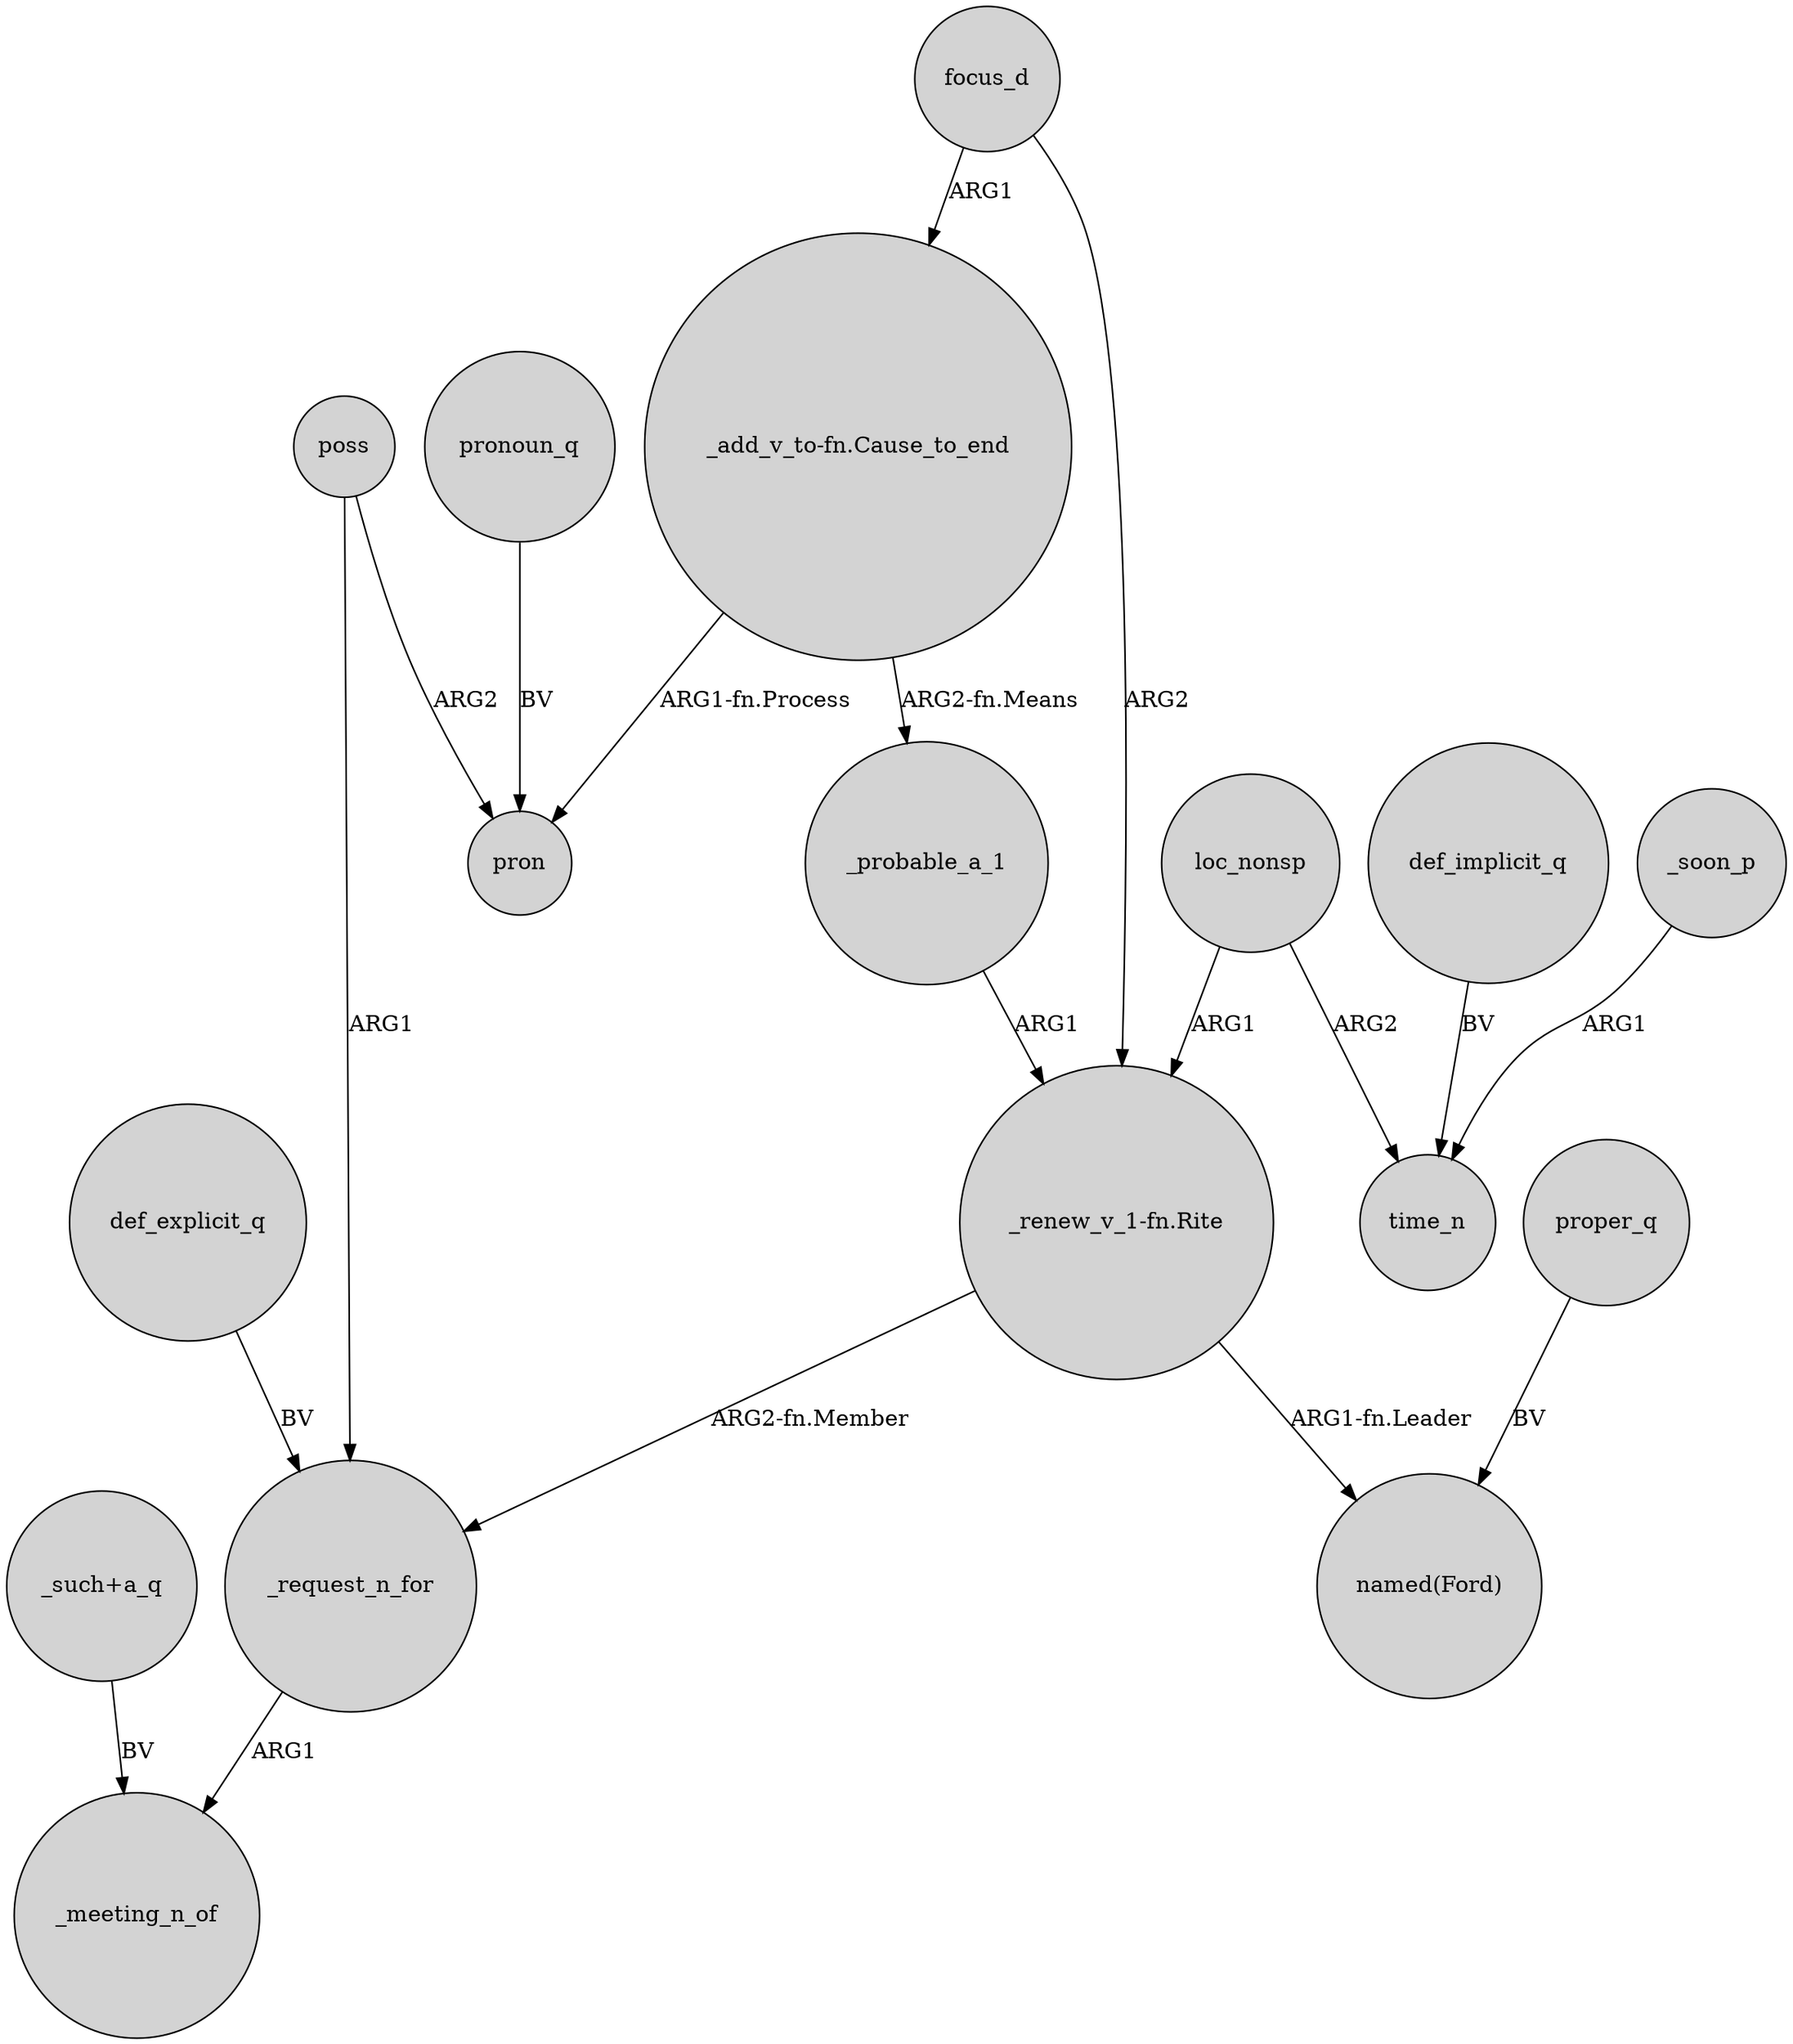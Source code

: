 digraph {
	node [shape=circle style=filled]
	"_add_v_to-fn.Cause_to_end" -> _probable_a_1 [label="ARG2-fn.Means"]
	loc_nonsp -> time_n [label=ARG2]
	focus_d -> "_add_v_to-fn.Cause_to_end" [label=ARG1]
	_request_n_for -> _meeting_n_of [label=ARG1]
	_probable_a_1 -> "_renew_v_1-fn.Rite" [label=ARG1]
	"_renew_v_1-fn.Rite" -> "named(Ford)" [label="ARG1-fn.Leader"]
	def_explicit_q -> _request_n_for [label=BV]
	proper_q -> "named(Ford)" [label=BV]
	poss -> pron [label=ARG2]
	focus_d -> "_renew_v_1-fn.Rite" [label=ARG2]
	poss -> _request_n_for [label=ARG1]
	pronoun_q -> pron [label=BV]
	"_such+a_q" -> _meeting_n_of [label=BV]
	def_implicit_q -> time_n [label=BV]
	"_add_v_to-fn.Cause_to_end" -> pron [label="ARG1-fn.Process"]
	_soon_p -> time_n [label=ARG1]
	loc_nonsp -> "_renew_v_1-fn.Rite" [label=ARG1]
	"_renew_v_1-fn.Rite" -> _request_n_for [label="ARG2-fn.Member"]
}
